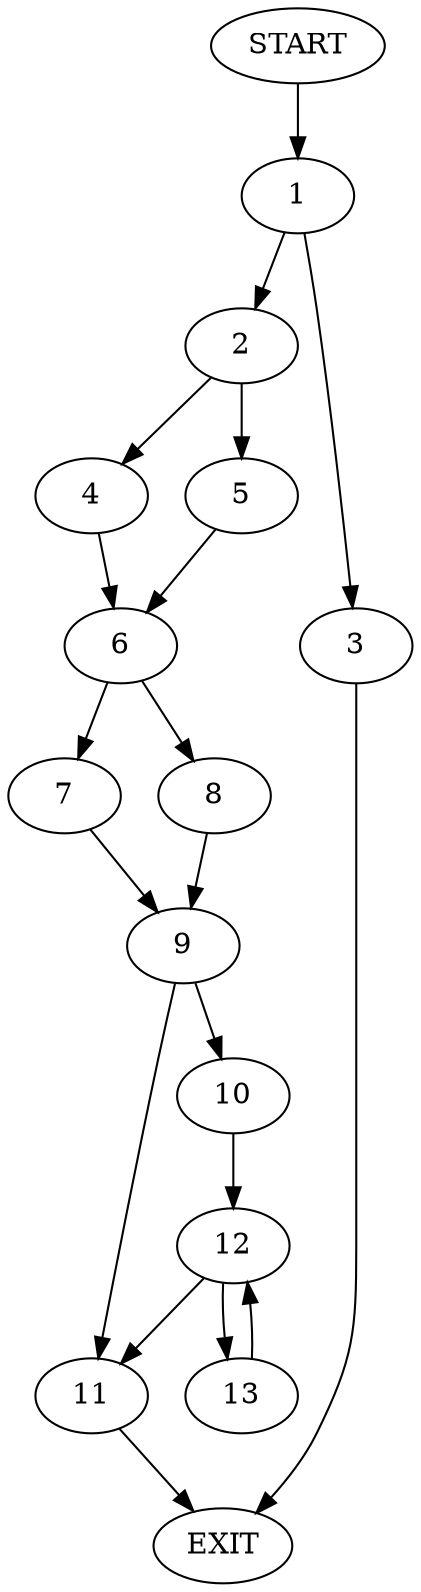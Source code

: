 digraph {
0 [label="START"]
14 [label="EXIT"]
0 -> 1
1 -> 2
1 -> 3
2 -> 4
2 -> 5
3 -> 14
5 -> 6
4 -> 6
6 -> 7
6 -> 8
7 -> 9
8 -> 9
9 -> 10
9 -> 11
10 -> 12
11 -> 14
12 -> 13
12 -> 11
13 -> 12
}
